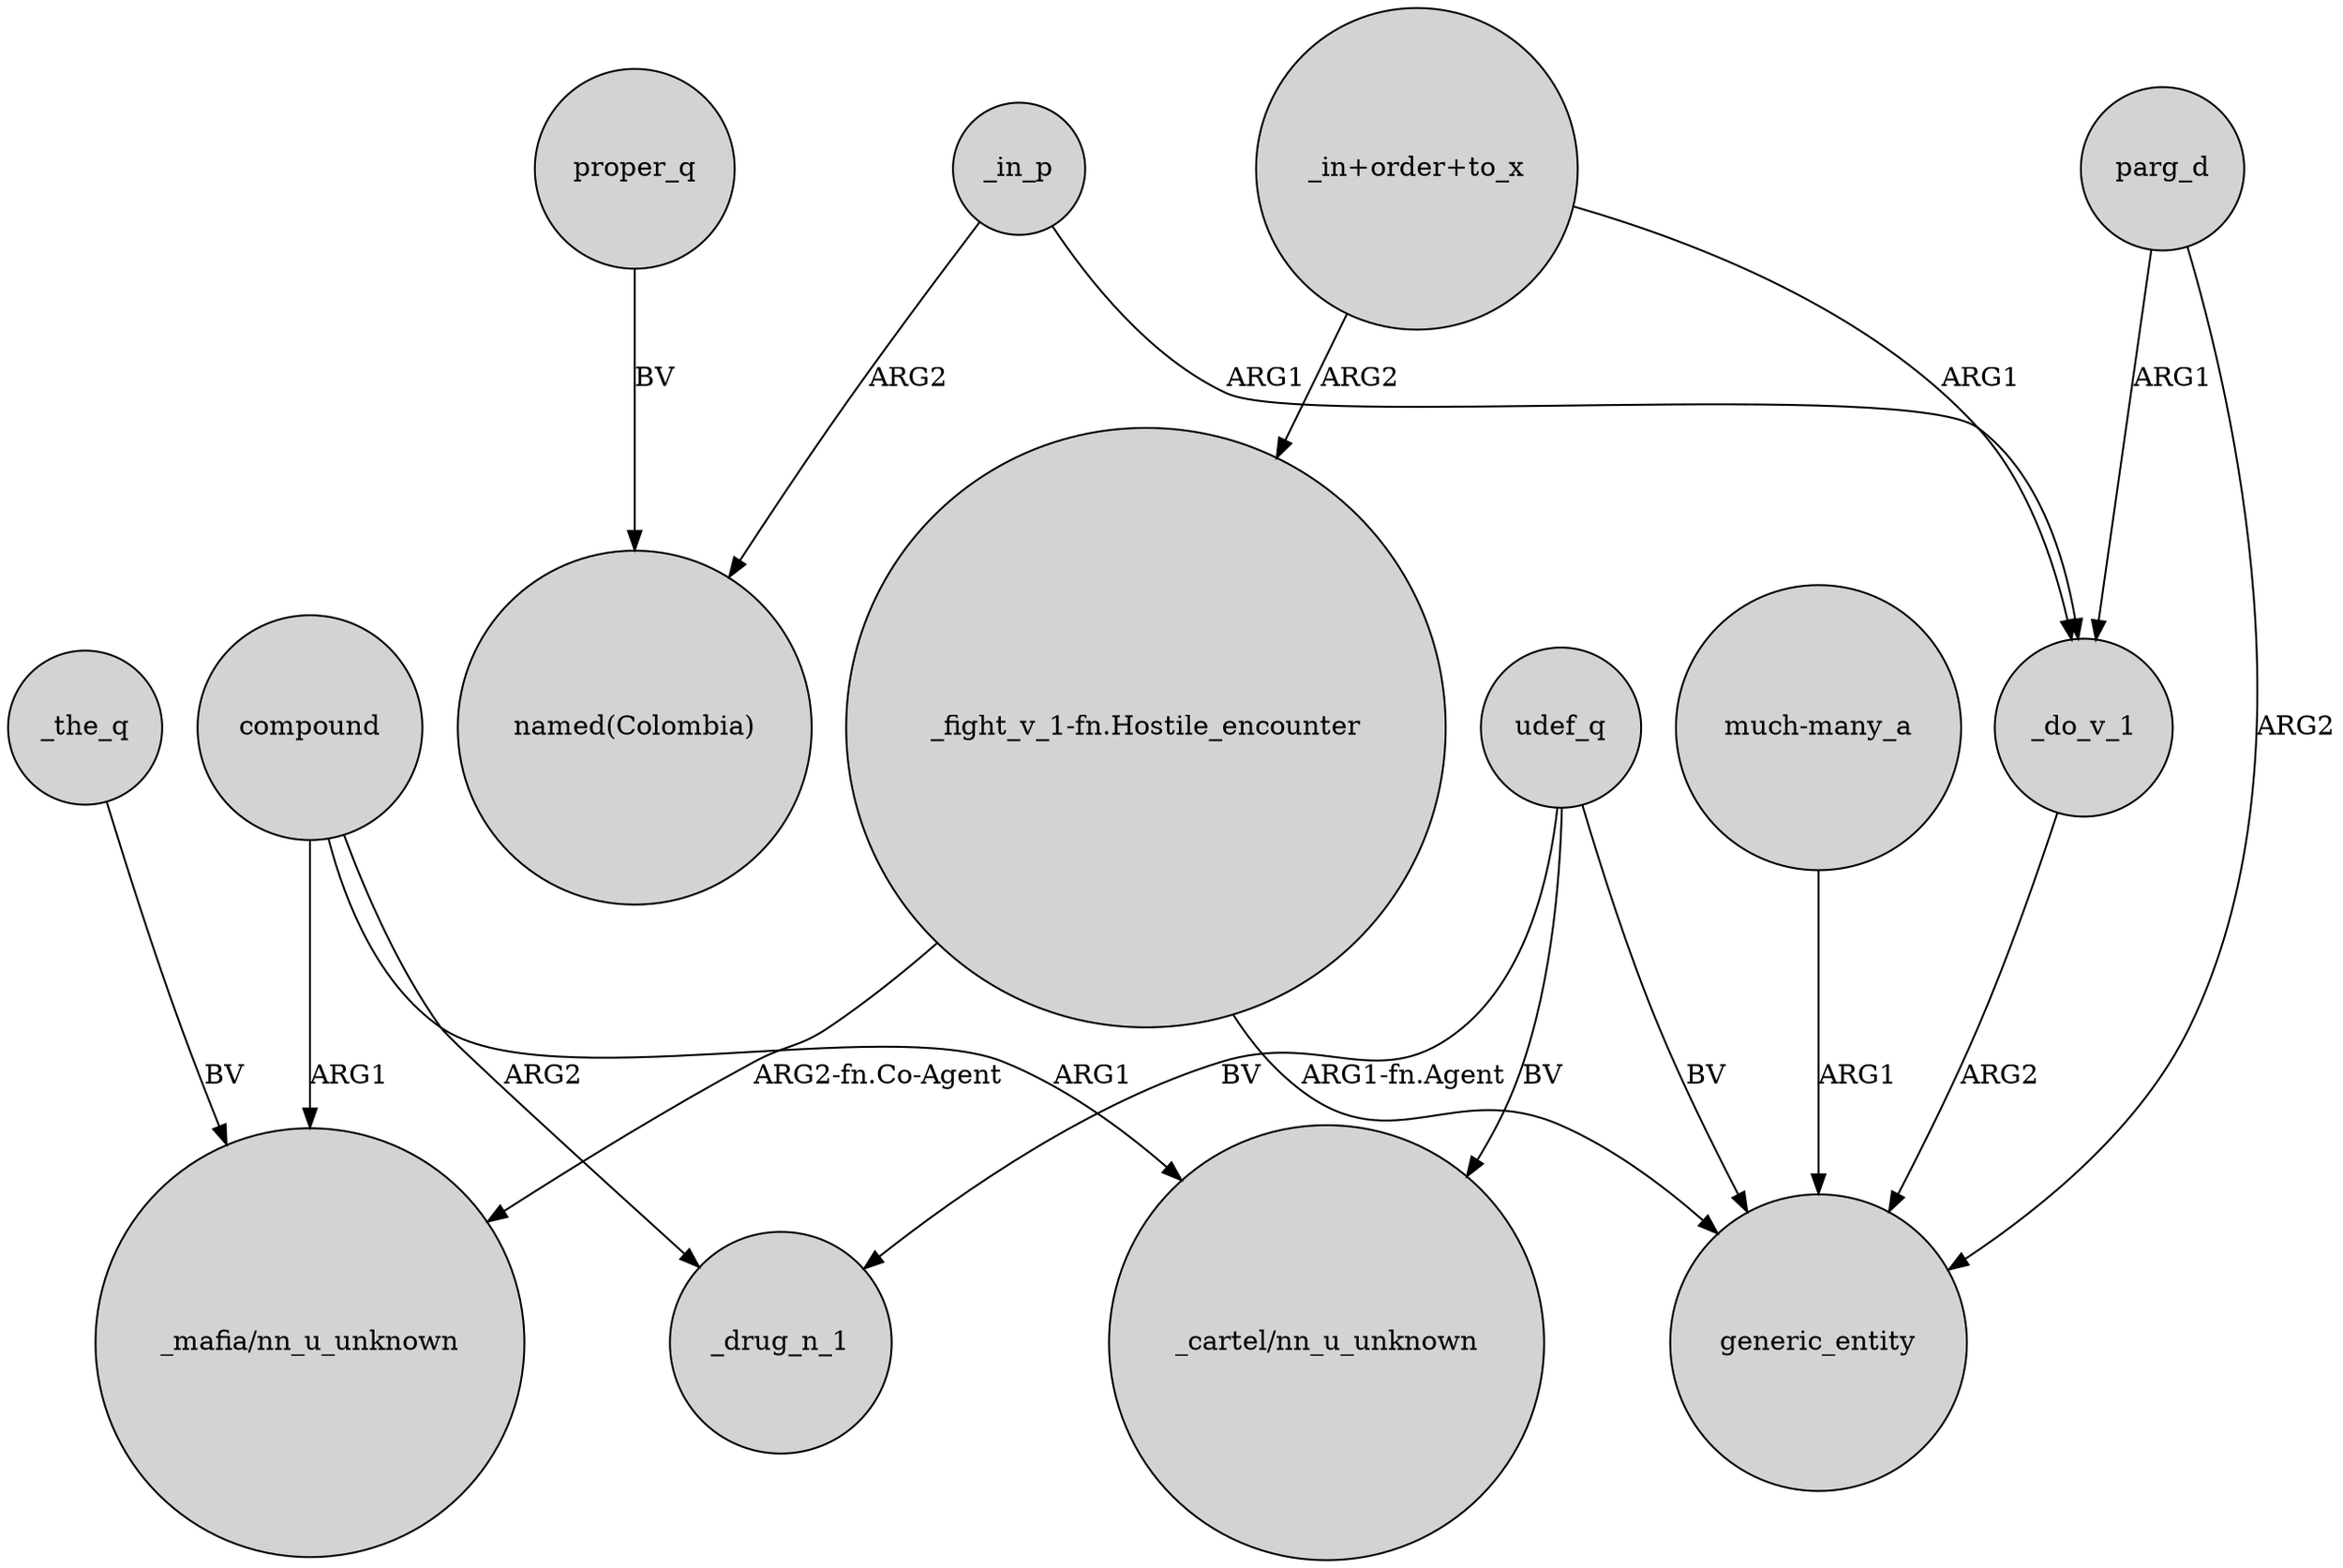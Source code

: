 digraph {
	node [shape=circle style=filled]
	_in_p -> _do_v_1 [label=ARG1]
	"_in+order+to_x" -> "_fight_v_1-fn.Hostile_encounter" [label=ARG2]
	parg_d -> _do_v_1 [label=ARG1]
	compound -> "_mafia/nn_u_unknown" [label=ARG1]
	_the_q -> "_mafia/nn_u_unknown" [label=BV]
	udef_q -> generic_entity [label=BV]
	compound -> "_cartel/nn_u_unknown" [label=ARG1]
	"_fight_v_1-fn.Hostile_encounter" -> generic_entity [label="ARG1-fn.Agent"]
	_do_v_1 -> generic_entity [label=ARG2]
	udef_q -> "_cartel/nn_u_unknown" [label=BV]
	proper_q -> "named(Colombia)" [label=BV]
	"_in+order+to_x" -> _do_v_1 [label=ARG1]
	"much-many_a" -> generic_entity [label=ARG1]
	compound -> _drug_n_1 [label=ARG2]
	udef_q -> _drug_n_1 [label=BV]
	parg_d -> generic_entity [label=ARG2]
	"_fight_v_1-fn.Hostile_encounter" -> "_mafia/nn_u_unknown" [label="ARG2-fn.Co-Agent"]
	_in_p -> "named(Colombia)" [label=ARG2]
}

